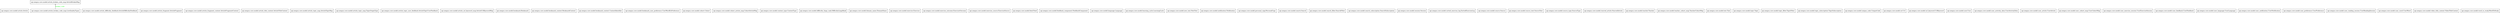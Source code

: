 digraph "classes_zeeguu_model_view" {
rankdir=BT
charset="utf-8"
"api.zeeguu.core.model.article.Article" [color="black", fontcolor="black", label=<api.zeeguu.core.model.article.Article>, shape="record", style="solid"];
"api.zeeguu.core.model.article_broken_code_map.ArticleBrokenMap" [color="black", fontcolor="black", label=<api.zeeguu.core.model.article_broken_code_map.ArticleBrokenMap>, shape="record", style="solid"];
"api.zeeguu.core.model.article_broken_code_map.LowQualityTypes" [color="black", fontcolor="black", label=<api.zeeguu.core.model.article_broken_code_map.LowQualityTypes>, shape="record", style="solid"];
"api.zeeguu.core.model.article_difficulty_feedback.ArticleDifficultyFeedback" [color="black", fontcolor="black", label=<api.zeeguu.core.model.article_difficulty_feedback.ArticleDifficultyFeedback>, shape="record", style="solid"];
"api.zeeguu.core.model.article_fragment.ArticleFragment" [color="black", fontcolor="black", label=<api.zeeguu.core.model.article_fragment.ArticleFragment>, shape="record", style="solid"];
"api.zeeguu.core.model.article_fragment_context.ArticleFragmentContext" [color="black", fontcolor="black", label=<api.zeeguu.core.model.article_fragment_context.ArticleFragmentContext>, shape="record", style="solid"];
"api.zeeguu.core.model.article_title_context.ArticleTitleContext" [color="black", fontcolor="black", label=<api.zeeguu.core.model.article_title_context.ArticleTitleContext>, shape="record", style="solid"];
"api.zeeguu.core.model.article_topic_map.ArticleTopicMap" [color="black", fontcolor="black", label=<api.zeeguu.core.model.article_topic_map.ArticleTopicMap>, shape="record", style="solid"];
"api.zeeguu.core.model.article_topic_map.TopicOriginType" [color="black", fontcolor="black", label=<api.zeeguu.core.model.article_topic_map.TopicOriginType>, shape="record", style="solid"];
"api.zeeguu.core.model.article_topic_user_feedback.ArticleTopicUserFeedback" [color="black", fontcolor="black", label=<api.zeeguu.core.model.article_topic_user_feedback.ArticleTopicUserFeedback>, shape="record", style="solid"];
"api.zeeguu.core.model.article_url_keyword_map.ArticleUrlKeywordMap" [color="black", fontcolor="black", label=<api.zeeguu.core.model.article_url_keyword_map.ArticleUrlKeywordMap>, shape="record", style="solid"];
"api.zeeguu.core.model.bookmark.Bookmark" [color="black", fontcolor="black", label=<api.zeeguu.core.model.bookmark.Bookmark>, shape="record", style="solid"];
"api.zeeguu.core.model.bookmark_context.BookmarkContext" [color="black", fontcolor="black", label=<api.zeeguu.core.model.bookmark_context.BookmarkContext>, shape="record", style="solid"];
"api.zeeguu.core.model.bookmark_context.ContextIdentifier" [color="black", fontcolor="black", label=<api.zeeguu.core.model.bookmark_context.ContextIdentifier>, shape="record", style="solid"];
"api.zeeguu.core.model.bookmark_user_preference.UserWordExPreference" [color="black", fontcolor="black", label=<api.zeeguu.core.model.bookmark_user_preference.UserWordExPreference>, shape="record", style="solid"];
"api.zeeguu.core.model.cohort.Cohort" [color="black", fontcolor="black", label=<api.zeeguu.core.model.cohort.Cohort>, shape="record", style="solid"];
"api.zeeguu.core.model.cohort_article_map.CohortArticleMap" [color="black", fontcolor="black", label=<api.zeeguu.core.model.cohort_article_map.CohortArticleMap>, shape="record", style="solid"];
"api.zeeguu.core.model.context_type.ContextType" [color="black", fontcolor="black", label=<api.zeeguu.core.model.context_type.ContextType>, shape="record", style="solid"];
"api.zeeguu.core.model.difficulty_lingo_rank.DifficultyLingoRank" [color="black", fontcolor="black", label=<api.zeeguu.core.model.difficulty_lingo_rank.DifficultyLingoRank>, shape="record", style="solid"];
"api.zeeguu.core.model.domain_name.DomainName" [color="black", fontcolor="black", label=<api.zeeguu.core.model.domain_name.DomainName>, shape="record", style="solid"];
"api.zeeguu.core.model.exercise.Exercise" [color="black", fontcolor="black", label=<api.zeeguu.core.model.exercise.Exercise>, shape="record", style="solid"];
"api.zeeguu.core.model.exercise_outcome.ExerciseOutcome" [color="black", fontcolor="black", label=<api.zeeguu.core.model.exercise_outcome.ExerciseOutcome>, shape="record", style="solid"];
"api.zeeguu.core.model.exercise_source.ExerciseSource" [color="black", fontcolor="black", label=<api.zeeguu.core.model.exercise_source.ExerciseSource>, shape="record", style="solid"];
"api.zeeguu.core.model.feed.Feed" [color="black", fontcolor="black", label=<api.zeeguu.core.model.feed.Feed>, shape="record", style="solid"];
"api.zeeguu.core.model.feedback_component.FeedbackComponent" [color="black", fontcolor="black", label=<api.zeeguu.core.model.feedback_component.FeedbackComponent>, shape="record", style="solid"];
"api.zeeguu.core.model.language.Language" [color="black", fontcolor="black", label=<api.zeeguu.core.model.language.Language>, shape="record", style="solid"];
"api.zeeguu.core.model.learning_cycle.LearningCycle" [color="black", fontcolor="black", label=<api.zeeguu.core.model.learning_cycle.LearningCycle>, shape="record", style="solid"];
"api.zeeguu.core.model.new_text.NewText" [color="black", fontcolor="black", label=<api.zeeguu.core.model.new_text.NewText>, shape="record", style="solid"];
"api.zeeguu.core.model.notification.Notification" [color="black", fontcolor="black", label=<api.zeeguu.core.model.notification.Notification>, shape="record", style="solid"];
"api.zeeguu.core.model.personal_copy.PersonalCopy" [color="black", fontcolor="black", label=<api.zeeguu.core.model.personal_copy.PersonalCopy>, shape="record", style="solid"];
"api.zeeguu.core.model.search.Search" [color="black", fontcolor="black", label=<api.zeeguu.core.model.search.Search>, shape="record", style="solid"];
"api.zeeguu.core.model.search_filter.SearchFilter" [color="black", fontcolor="black", label=<api.zeeguu.core.model.search_filter.SearchFilter>, shape="record", style="solid"];
"api.zeeguu.core.model.search_subscription.SearchSubscription" [color="black", fontcolor="black", label=<api.zeeguu.core.model.search_subscription.SearchSubscription>, shape="record", style="solid"];
"api.zeeguu.core.model.session.Session" [color="black", fontcolor="black", label=<api.zeeguu.core.model.session.Session>, shape="record", style="solid"];
"api.zeeguu.core.model.sorted_exercise_log.SortedExerciseLog" [color="black", fontcolor="black", label=<api.zeeguu.core.model.sorted_exercise_log.SortedExerciseLog>, shape="record", style="solid"];
"api.zeeguu.core.model.source.Source" [color="black", fontcolor="black", label=<api.zeeguu.core.model.source.Source>, shape="record", style="solid"];
"api.zeeguu.core.model.source_text.SourceText" [color="black", fontcolor="black", label=<api.zeeguu.core.model.source_text.SourceText>, shape="record", style="solid"];
"api.zeeguu.core.model.source_type.SourceType" [color="black", fontcolor="black", label=<api.zeeguu.core.model.source_type.SourceType>, shape="record", style="solid"];
"api.zeeguu.core.model.starred_article.StarredArticle" [color="black", fontcolor="black", label=<api.zeeguu.core.model.starred_article.StarredArticle>, shape="record", style="solid"];
"api.zeeguu.core.model.teacher.Teacher" [color="black", fontcolor="black", label=<api.zeeguu.core.model.teacher.Teacher>, shape="record", style="solid"];
"api.zeeguu.core.model.teacher_cohort_map.TeacherCohortMap" [color="black", fontcolor="black", label=<api.zeeguu.core.model.teacher_cohort_map.TeacherCohortMap>, shape="record", style="solid"];
"api.zeeguu.core.model.text.Text" [color="black", fontcolor="black", label=<api.zeeguu.core.model.text.Text>, shape="record", style="solid"];
"api.zeeguu.core.model.topic.Topic" [color="black", fontcolor="black", label=<api.zeeguu.core.model.topic.Topic>, shape="record", style="solid"];
"api.zeeguu.core.model.topic_filter.TopicFilter" [color="black", fontcolor="black", label=<api.zeeguu.core.model.topic_filter.TopicFilter>, shape="record", style="solid"];
"api.zeeguu.core.model.topic_subscription.TopicSubscription" [color="black", fontcolor="black", label=<api.zeeguu.core.model.topic_subscription.TopicSubscription>, shape="record", style="solid"];
"api.zeeguu.core.model.unique_code.UniqueCode" [color="black", fontcolor="black", label=<api.zeeguu.core.model.unique_code.UniqueCode>, shape="record", style="solid"];
"api.zeeguu.core.model.url.Url" [color="black", fontcolor="black", label=<api.zeeguu.core.model.url.Url>, shape="record", style="solid"];
"api.zeeguu.core.model.url_keyword.UrlKeyword" [color="black", fontcolor="black", label=<api.zeeguu.core.model.url_keyword.UrlKeyword>, shape="record", style="solid"];
"api.zeeguu.core.model.user.User" [color="black", fontcolor="black", label=<api.zeeguu.core.model.user.User>, shape="record", style="solid"];
"api.zeeguu.core.model.user_activitiy_data.UserActivityData" [color="black", fontcolor="black", label=<api.zeeguu.core.model.user_activitiy_data.UserActivityData>, shape="record", style="solid"];
"api.zeeguu.core.model.user_article.UserArticle" [color="black", fontcolor="black", label=<api.zeeguu.core.model.user_article.UserArticle>, shape="record", style="solid"];
"api.zeeguu.core.model.user_cohort_map.UserCohortMap" [color="black", fontcolor="black", label=<api.zeeguu.core.model.user_cohort_map.UserCohortMap>, shape="record", style="solid"];
"api.zeeguu.core.model.user_exercise_session.UserExerciseSession" [color="black", fontcolor="black", label=<api.zeeguu.core.model.user_exercise_session.UserExerciseSession>, shape="record", style="solid"];
"api.zeeguu.core.model.user_feedback.UserFeedback" [color="black", fontcolor="black", label=<api.zeeguu.core.model.user_feedback.UserFeedback>, shape="record", style="solid"];
"api.zeeguu.core.model.user_language.UserLanguage" [color="black", fontcolor="black", label=<api.zeeguu.core.model.user_language.UserLanguage>, shape="record", style="solid"];
"api.zeeguu.core.model.user_notification.UserNotification" [color="black", fontcolor="black", label=<api.zeeguu.core.model.user_notification.UserNotification>, shape="record", style="solid"];
"api.zeeguu.core.model.user_preference.UserPreference" [color="black", fontcolor="black", label=<api.zeeguu.core.model.user_preference.UserPreference>, shape="record", style="solid"];
"api.zeeguu.core.model.user_reading_session.UserReadingSession" [color="black", fontcolor="black", label=<api.zeeguu.core.model.user_reading_session.UserReadingSession>, shape="record", style="solid"];
"api.zeeguu.core.model.user_word.UserWord" [color="black", fontcolor="black", label=<api.zeeguu.core.model.user_word.UserWord>, shape="record", style="solid"];
"api.zeeguu.core.model.video_title_context.VideoTitleContext" [color="black", fontcolor="black", label=<api.zeeguu.core.model.video_title_context.VideoTitleContext>, shape="record", style="solid"];
"api.zeeguu.core.model.word_to_study.WordToStudy" [color="black", fontcolor="black", label=<api.zeeguu.core.model.word_to_study.WordToStudy>, shape="record", style="solid"];
"api.zeeguu.core.model.article_broken_code_map.LowQualityTypes" -> "api.zeeguu.core.model.article_broken_code_map.ArticleBrokenMap" [arrowhead="odiamond", arrowtail="none", fontcolor="green", label="broken_code", style="solid"];
}
